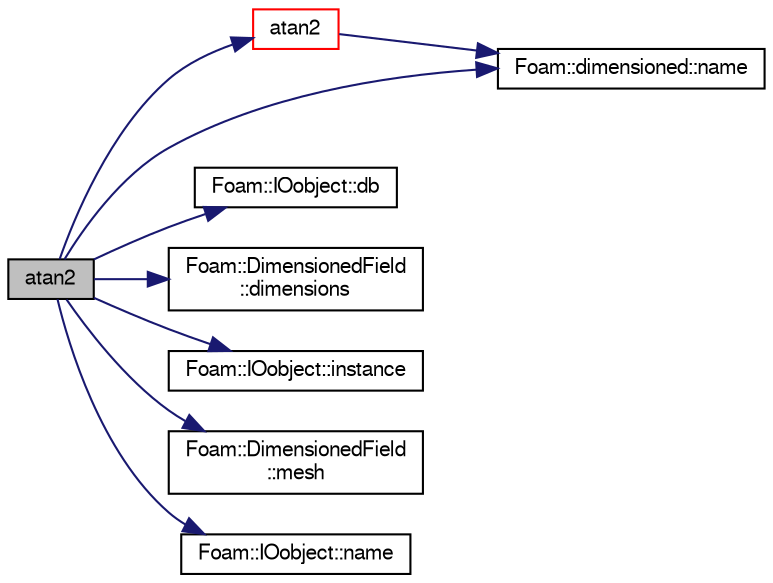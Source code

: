 digraph "atan2"
{
  bgcolor="transparent";
  edge [fontname="FreeSans",fontsize="10",labelfontname="FreeSans",labelfontsize="10"];
  node [fontname="FreeSans",fontsize="10",shape=record];
  rankdir="LR";
  Node69157 [label="atan2",height=0.2,width=0.4,color="black", fillcolor="grey75", style="filled", fontcolor="black"];
  Node69157 -> Node69158 [color="midnightblue",fontsize="10",style="solid",fontname="FreeSans"];
  Node69158 [label="atan2",height=0.2,width=0.4,color="red",URL="$a21124.html#a7c3244436f5bb68e49184c00b86ccc8d"];
  Node69158 -> Node69160 [color="midnightblue",fontsize="10",style="solid",fontname="FreeSans"];
  Node69160 [label="Foam::dimensioned::name",height=0.2,width=0.4,color="black",URL="$a26366.html#ade4113569ef0db70665fded275a5e38e",tooltip="Return const reference to name. "];
  Node69157 -> Node69162 [color="midnightblue",fontsize="10",style="solid",fontname="FreeSans"];
  Node69162 [label="Foam::IOobject::db",height=0.2,width=0.4,color="black",URL="$a26142.html#a65cc75d9f80b1df5c3184fb2274a97f1",tooltip="Return the local objectRegistry. "];
  Node69157 -> Node69163 [color="midnightblue",fontsize="10",style="solid",fontname="FreeSans"];
  Node69163 [label="Foam::DimensionedField\l::dimensions",height=0.2,width=0.4,color="black",URL="$a26390.html#a66989c1e0666e0d0c93a2056ce75599e",tooltip="Return dimensions. "];
  Node69157 -> Node69164 [color="midnightblue",fontsize="10",style="solid",fontname="FreeSans"];
  Node69164 [label="Foam::IOobject::instance",height=0.2,width=0.4,color="black",URL="$a26142.html#acac6de003b420b848571b5064e50ed89"];
  Node69157 -> Node69165 [color="midnightblue",fontsize="10",style="solid",fontname="FreeSans"];
  Node69165 [label="Foam::DimensionedField\l::mesh",height=0.2,width=0.4,color="black",URL="$a26390.html#a8f1110830348a1448a14ab5e3cf47e3b",tooltip="Return mesh. "];
  Node69157 -> Node69160 [color="midnightblue",fontsize="10",style="solid",fontname="FreeSans"];
  Node69157 -> Node69166 [color="midnightblue",fontsize="10",style="solid",fontname="FreeSans"];
  Node69166 [label="Foam::IOobject::name",height=0.2,width=0.4,color="black",URL="$a26142.html#acc80e00a8ac919288fb55bd14cc88bf6",tooltip="Return name. "];
}
